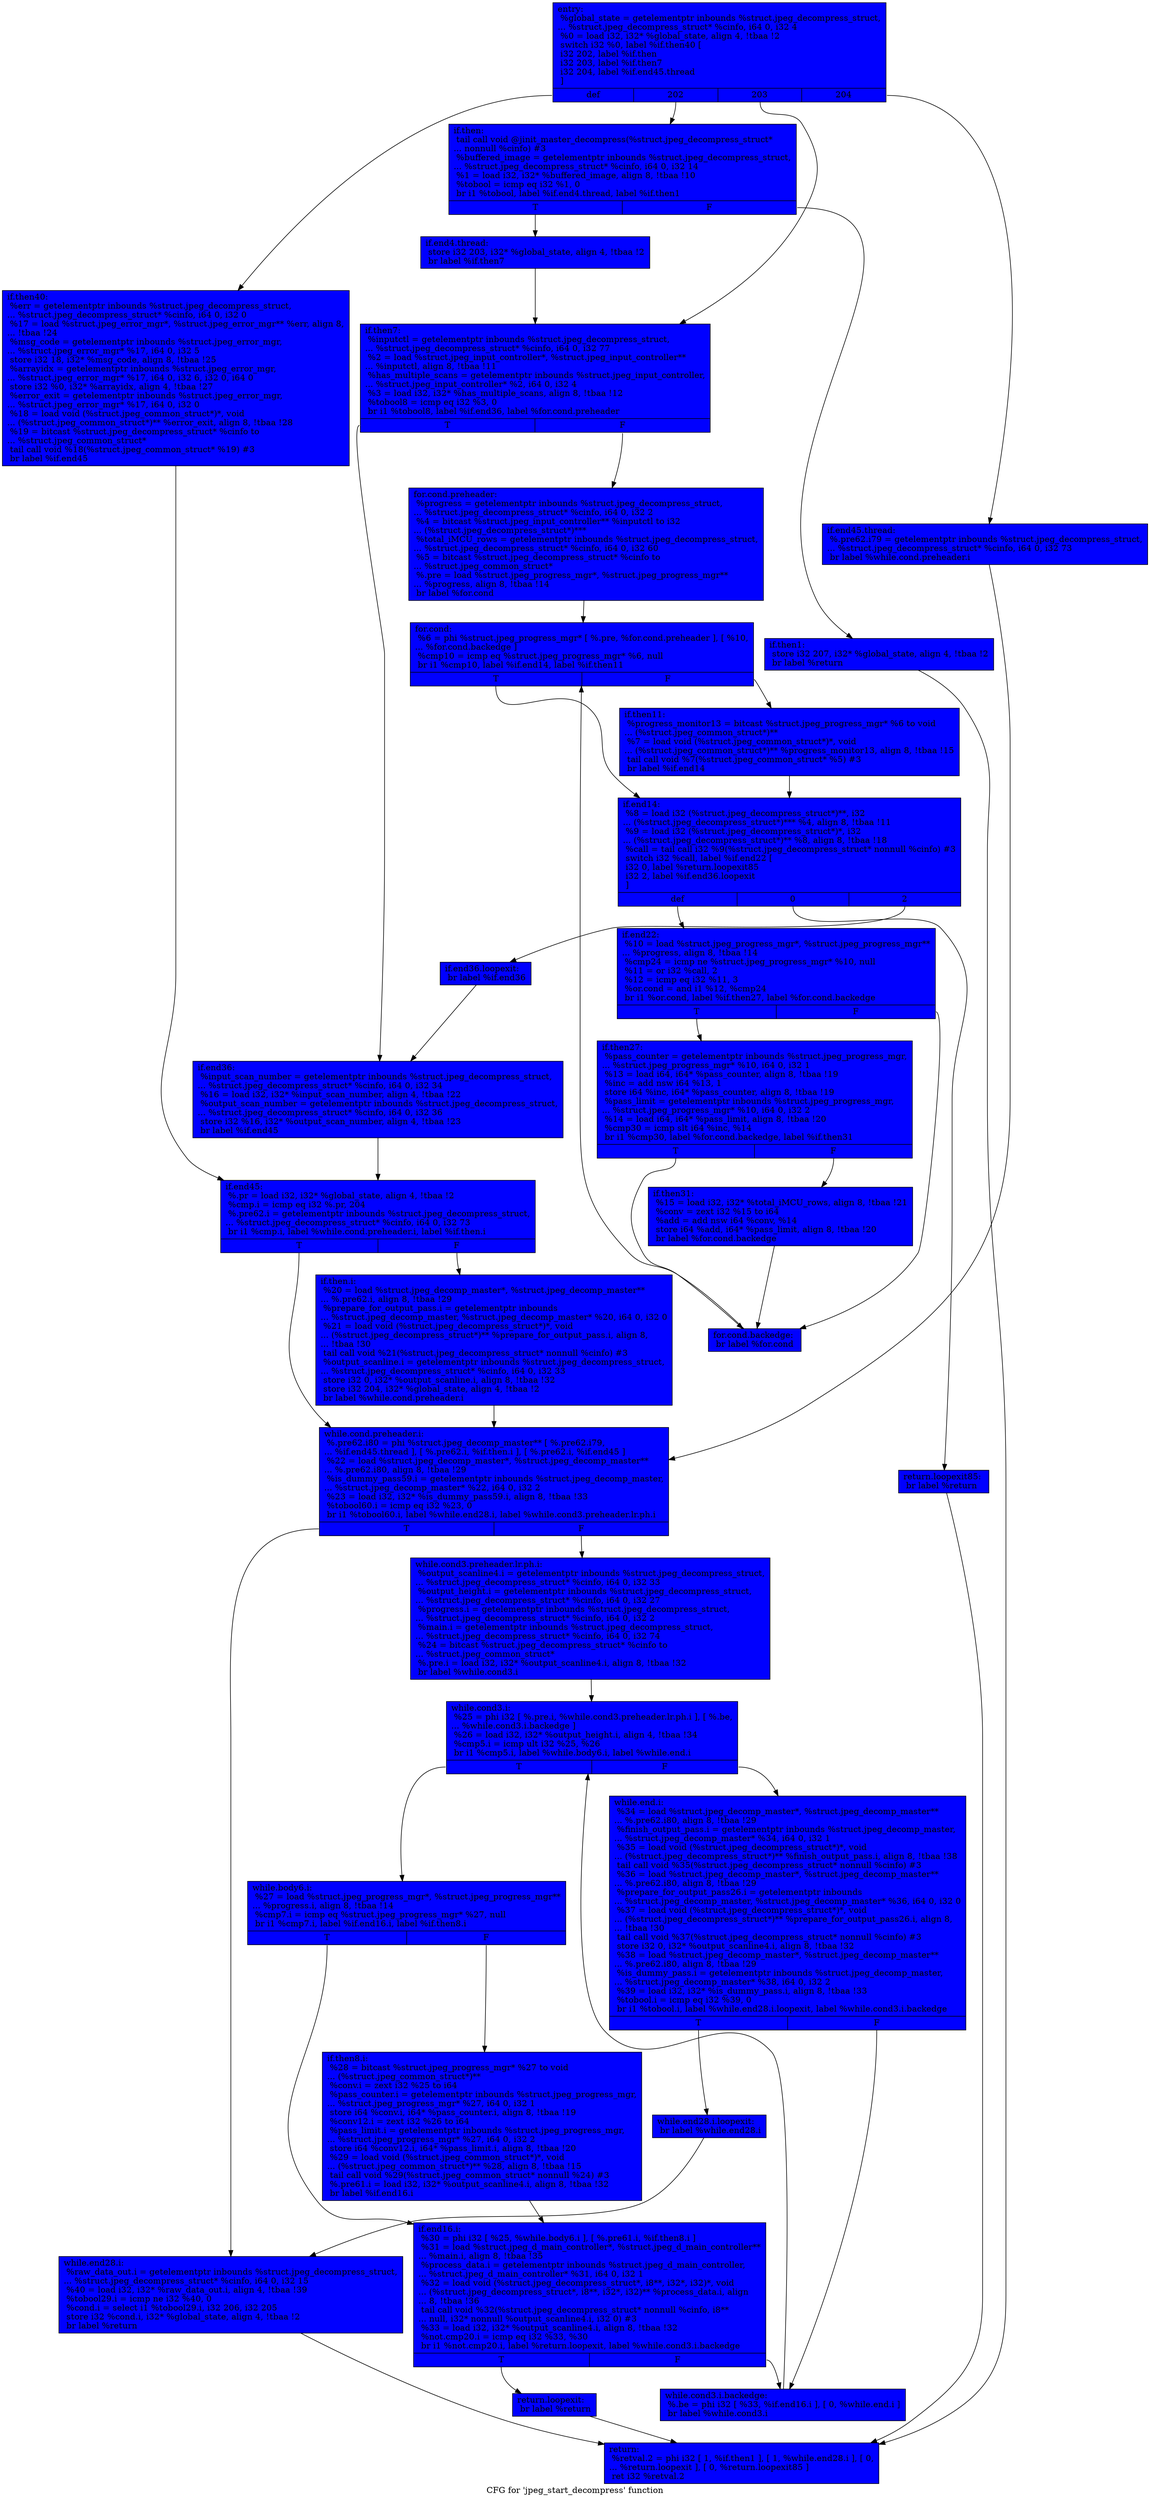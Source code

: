 digraph "CFG for 'jpeg_start_decompress' function" {
	label="CFG for 'jpeg_start_decompress' function";

	Node0x52d0270 [shape=record, style = filled, fillcolor = blue, label="{entry:\l  %global_state = getelementptr inbounds %struct.jpeg_decompress_struct,\l... %struct.jpeg_decompress_struct* %cinfo, i64 0, i32 4\l  %0 = load i32, i32* %global_state, align 4, !tbaa !2\l  switch i32 %0, label %if.then40 [\l    i32 202, label %if.then\l    i32 203, label %if.then7\l    i32 204, label %if.end45.thread\l  ]\l|{<s0>def|<s1>202|<s2>203|<s3>204}}"];
	Node0x52d0270:s0 -> Node0x52d4de0;
	Node0x52d0270:s1 -> Node0x52d4f00;
	Node0x52d0270:s2 -> Node0x52d5010;
	Node0x52d0270:s3 -> Node0x52d5130;
	Node0x52d5130 [shape=record, style = filled, fillcolor = blue, label="{if.end45.thread:                                  \l  %.pre62.i79 = getelementptr inbounds %struct.jpeg_decompress_struct,\l... %struct.jpeg_decompress_struct* %cinfo, i64 0, i32 73\l  br label %while.cond.preheader.i\l}"];
	Node0x52d5130 -> Node0x52d5480;
	Node0x52d4f00 [shape=record, style = filled, fillcolor = blue, label="{if.then:                                          \l  tail call void @jinit_master_decompress(%struct.jpeg_decompress_struct*\l... nonnull %cinfo) #3\l  %buffered_image = getelementptr inbounds %struct.jpeg_decompress_struct,\l... %struct.jpeg_decompress_struct* %cinfo, i64 0, i32 14\l  %1 = load i32, i32* %buffered_image, align 8, !tbaa !10\l  %tobool = icmp eq i32 %1, 0\l  br i1 %tobool, label %if.end4.thread, label %if.then1\l|{<s0>T|<s1>F}}"];
	Node0x52d4f00:s0 -> Node0x52d5b80;
	Node0x52d4f00:s1 -> Node0x52d5c60;
	Node0x52d5c60 [shape=record, style = filled, fillcolor = blue, label="{if.then1:                                         \l  store i32 207, i32* %global_state, align 4, !tbaa !2\l  br label %return\l}"];
	Node0x52d5c60 -> Node0x52d0170;
	Node0x52d5b80 [shape=record, style = filled, fillcolor = blue, label="{if.end4.thread:                                   \l  store i32 203, i32* %global_state, align 4, !tbaa !2\l  br label %if.then7\l}"];
	Node0x52d5b80 -> Node0x52d5010;
	Node0x52d5010 [shape=record, style = filled, fillcolor = blue, label="{if.then7:                                         \l  %inputctl = getelementptr inbounds %struct.jpeg_decompress_struct,\l... %struct.jpeg_decompress_struct* %cinfo, i64 0, i32 77\l  %2 = load %struct.jpeg_input_controller*, %struct.jpeg_input_controller**\l... %inputctl, align 8, !tbaa !11\l  %has_multiple_scans = getelementptr inbounds %struct.jpeg_input_controller,\l... %struct.jpeg_input_controller* %2, i64 0, i32 4\l  %3 = load i32, i32* %has_multiple_scans, align 8, !tbaa !12\l  %tobool8 = icmp eq i32 %3, 0\l  br i1 %tobool8, label %if.end36, label %for.cond.preheader\l|{<s0>T|<s1>F}}"];
	Node0x52d5010:s0 -> Node0x52d6c70;
	Node0x52d5010:s1 -> Node0x52d6d50;
	Node0x52d6d50 [shape=record, style = filled, fillcolor = blue, label="{for.cond.preheader:                               \l  %progress = getelementptr inbounds %struct.jpeg_decompress_struct,\l... %struct.jpeg_decompress_struct* %cinfo, i64 0, i32 2\l  %4 = bitcast %struct.jpeg_input_controller** %inputctl to i32\l... (%struct.jpeg_decompress_struct*)***\l  %total_iMCU_rows = getelementptr inbounds %struct.jpeg_decompress_struct,\l... %struct.jpeg_decompress_struct* %cinfo, i64 0, i32 60\l  %5 = bitcast %struct.jpeg_decompress_struct* %cinfo to\l... %struct.jpeg_common_struct*\l  %.pre = load %struct.jpeg_progress_mgr*, %struct.jpeg_progress_mgr**\l... %progress, align 8, !tbaa !14\l  br label %for.cond\l}"];
	Node0x52d6d50 -> Node0x52d72e0;
	Node0x52d72e0 [shape=record, style = filled, fillcolor = blue, label="{for.cond:                                         \l  %6 = phi %struct.jpeg_progress_mgr* [ %.pre, %for.cond.preheader ], [ %10,\l... %for.cond.backedge ]\l  %cmp10 = icmp eq %struct.jpeg_progress_mgr* %6, null\l  br i1 %cmp10, label %if.end14, label %if.then11\l|{<s0>T|<s1>F}}"];
	Node0x52d72e0:s0 -> Node0x52d5ce0;
	Node0x52d72e0:s1 -> Node0x52d5dc0;
	Node0x52d5dc0 [shape=record, style = filled, fillcolor = blue, label="{if.then11:                                        \l  %progress_monitor13 = bitcast %struct.jpeg_progress_mgr* %6 to void\l... (%struct.jpeg_common_struct*)**\l  %7 = load void (%struct.jpeg_common_struct*)*, void\l... (%struct.jpeg_common_struct*)** %progress_monitor13, align 8, !tbaa !15\l  tail call void %7(%struct.jpeg_common_struct* %5) #3\l  br label %if.end14\l}"];
	Node0x52d5dc0 -> Node0x52d5ce0;
	Node0x52d5ce0 [shape=record, style = filled, fillcolor = blue, label="{if.end14:                                         \l  %8 = load i32 (%struct.jpeg_decompress_struct*)**, i32\l... (%struct.jpeg_decompress_struct*)*** %4, align 8, !tbaa !11\l  %9 = load i32 (%struct.jpeg_decompress_struct*)*, i32\l... (%struct.jpeg_decompress_struct*)** %8, align 8, !tbaa !18\l  %call = tail call i32 %9(%struct.jpeg_decompress_struct* nonnull %cinfo) #3\l  switch i32 %call, label %if.end22 [\l    i32 0, label %return.loopexit85\l    i32 2, label %if.end36.loopexit\l  ]\l|{<s0>def|<s1>0|<s2>2}}"];
	Node0x52d5ce0:s0 -> Node0x52d8ac0;
	Node0x52d5ce0:s1 -> Node0x52d8ba0;
	Node0x52d5ce0:s2 -> Node0x52d8ca0;
	Node0x52d8ac0 [shape=record, style = filled, fillcolor = blue, label="{if.end22:                                         \l  %10 = load %struct.jpeg_progress_mgr*, %struct.jpeg_progress_mgr**\l... %progress, align 8, !tbaa !14\l  %cmp24 = icmp ne %struct.jpeg_progress_mgr* %10, null\l  %11 = or i32 %call, 2\l  %12 = icmp eq i32 %11, 3\l  %or.cond = and i1 %12, %cmp24\l  br i1 %or.cond, label %if.then27, label %for.cond.backedge\l|{<s0>T|<s1>F}}"];
	Node0x52d8ac0:s0 -> Node0x52d96d0;
	Node0x52d8ac0:s1 -> Node0x52d74a0;
	Node0x52d74a0 [shape=record, style = filled, fillcolor = blue, label="{for.cond.backedge:                                \l  br label %for.cond\l}"];
	Node0x52d74a0 -> Node0x52d72e0;
	Node0x52d96d0 [shape=record, style = filled, fillcolor = blue, label="{if.then27:                                        \l  %pass_counter = getelementptr inbounds %struct.jpeg_progress_mgr,\l... %struct.jpeg_progress_mgr* %10, i64 0, i32 1\l  %13 = load i64, i64* %pass_counter, align 8, !tbaa !19\l  %inc = add nsw i64 %13, 1\l  store i64 %inc, i64* %pass_counter, align 8, !tbaa !19\l  %pass_limit = getelementptr inbounds %struct.jpeg_progress_mgr,\l... %struct.jpeg_progress_mgr* %10, i64 0, i32 2\l  %14 = load i64, i64* %pass_limit, align 8, !tbaa !20\l  %cmp30 = icmp slt i64 %inc, %14\l  br i1 %cmp30, label %for.cond.backedge, label %if.then31\l|{<s0>T|<s1>F}}"];
	Node0x52d96d0:s0 -> Node0x52d74a0;
	Node0x52d96d0:s1 -> Node0x52da4c0;
	Node0x52da4c0 [shape=record, style = filled, fillcolor = blue, label="{if.then31:                                        \l  %15 = load i32, i32* %total_iMCU_rows, align 8, !tbaa !21\l  %conv = zext i32 %15 to i64\l  %add = add nsw i64 %conv, %14\l  store i64 %add, i64* %pass_limit, align 8, !tbaa !20\l  br label %for.cond.backedge\l}"];
	Node0x52da4c0 -> Node0x52d74a0;
	Node0x52d8ca0 [shape=record, style = filled, fillcolor = blue, label="{if.end36.loopexit:                                \l  br label %if.end36\l}"];
	Node0x52d8ca0 -> Node0x52d6c70;
	Node0x52d6c70 [shape=record, style = filled, fillcolor = blue, label="{if.end36:                                         \l  %input_scan_number = getelementptr inbounds %struct.jpeg_decompress_struct,\l... %struct.jpeg_decompress_struct* %cinfo, i64 0, i32 34\l  %16 = load i32, i32* %input_scan_number, align 4, !tbaa !22\l  %output_scan_number = getelementptr inbounds %struct.jpeg_decompress_struct,\l... %struct.jpeg_decompress_struct* %cinfo, i64 0, i32 36\l  store i32 %16, i32* %output_scan_number, align 4, !tbaa !23\l  br label %if.end45\l}"];
	Node0x52d6c70 -> Node0x52db500;
	Node0x52d4de0 [shape=record, style = filled, fillcolor = blue, label="{if.then40:                                        \l  %err = getelementptr inbounds %struct.jpeg_decompress_struct,\l... %struct.jpeg_decompress_struct* %cinfo, i64 0, i32 0\l  %17 = load %struct.jpeg_error_mgr*, %struct.jpeg_error_mgr** %err, align 8,\l... !tbaa !24\l  %msg_code = getelementptr inbounds %struct.jpeg_error_mgr,\l... %struct.jpeg_error_mgr* %17, i64 0, i32 5\l  store i32 18, i32* %msg_code, align 8, !tbaa !25\l  %arrayidx = getelementptr inbounds %struct.jpeg_error_mgr,\l... %struct.jpeg_error_mgr* %17, i64 0, i32 6, i32 0, i64 0\l  store i32 %0, i32* %arrayidx, align 4, !tbaa !27\l  %error_exit = getelementptr inbounds %struct.jpeg_error_mgr,\l... %struct.jpeg_error_mgr* %17, i64 0, i32 0\l  %18 = load void (%struct.jpeg_common_struct*)*, void\l... (%struct.jpeg_common_struct*)** %error_exit, align 8, !tbaa !28\l  %19 = bitcast %struct.jpeg_decompress_struct* %cinfo to\l... %struct.jpeg_common_struct*\l  tail call void %18(%struct.jpeg_common_struct* %19) #3\l  br label %if.end45\l}"];
	Node0x52d4de0 -> Node0x52db500;
	Node0x52db500 [shape=record, style = filled, fillcolor = blue, label="{if.end45:                                         \l  %.pr = load i32, i32* %global_state, align 4, !tbaa !2\l  %cmp.i = icmp eq i32 %.pr, 204\l  %.pre62.i = getelementptr inbounds %struct.jpeg_decompress_struct,\l... %struct.jpeg_decompress_struct* %cinfo, i64 0, i32 73\l  br i1 %cmp.i, label %while.cond.preheader.i, label %if.then.i\l|{<s0>T|<s1>F}}"];
	Node0x52db500:s0 -> Node0x52d5480;
	Node0x52db500:s1 -> Node0x52dcac0;
	Node0x52dcac0 [shape=record, style = filled, fillcolor = blue, label="{if.then.i:                                        \l  %20 = load %struct.jpeg_decomp_master*, %struct.jpeg_decomp_master**\l... %.pre62.i, align 8, !tbaa !29\l  %prepare_for_output_pass.i = getelementptr inbounds\l... %struct.jpeg_decomp_master, %struct.jpeg_decomp_master* %20, i64 0, i32 0\l  %21 = load void (%struct.jpeg_decompress_struct*)*, void\l... (%struct.jpeg_decompress_struct*)** %prepare_for_output_pass.i, align 8,\l... !tbaa !30\l  tail call void %21(%struct.jpeg_decompress_struct* nonnull %cinfo) #3\l  %output_scanline.i = getelementptr inbounds %struct.jpeg_decompress_struct,\l... %struct.jpeg_decompress_struct* %cinfo, i64 0, i32 33\l  store i32 0, i32* %output_scanline.i, align 8, !tbaa !32\l  store i32 204, i32* %global_state, align 4, !tbaa !2\l  br label %while.cond.preheader.i\l}"];
	Node0x52dcac0 -> Node0x52d5480;
	Node0x52d5480 [shape=record, style = filled, fillcolor = blue, label="{while.cond.preheader.i:                           \l  %.pre62.i80 = phi %struct.jpeg_decomp_master** [ %.pre62.i79,\l... %if.end45.thread ], [ %.pre62.i, %if.then.i ], [ %.pre62.i, %if.end45 ]\l  %22 = load %struct.jpeg_decomp_master*, %struct.jpeg_decomp_master**\l... %.pre62.i80, align 8, !tbaa !29\l  %is_dummy_pass59.i = getelementptr inbounds %struct.jpeg_decomp_master,\l... %struct.jpeg_decomp_master* %22, i64 0, i32 2\l  %23 = load i32, i32* %is_dummy_pass59.i, align 8, !tbaa !33\l  %tobool60.i = icmp eq i32 %23, 0\l  br i1 %tobool60.i, label %while.end28.i, label %while.cond3.preheader.lr.ph.i\l|{<s0>T|<s1>F}}"];
	Node0x52d5480:s0 -> Node0x52ddea0;
	Node0x52d5480:s1 -> Node0x52ddfb0;
	Node0x52ddfb0 [shape=record, style = filled, fillcolor = blue, label="{while.cond3.preheader.lr.ph.i:                    \l  %output_scanline4.i = getelementptr inbounds %struct.jpeg_decompress_struct,\l... %struct.jpeg_decompress_struct* %cinfo, i64 0, i32 33\l  %output_height.i = getelementptr inbounds %struct.jpeg_decompress_struct,\l... %struct.jpeg_decompress_struct* %cinfo, i64 0, i32 27\l  %progress.i = getelementptr inbounds %struct.jpeg_decompress_struct,\l... %struct.jpeg_decompress_struct* %cinfo, i64 0, i32 2\l  %main.i = getelementptr inbounds %struct.jpeg_decompress_struct,\l... %struct.jpeg_decompress_struct* %cinfo, i64 0, i32 74\l  %24 = bitcast %struct.jpeg_decompress_struct* %cinfo to\l... %struct.jpeg_common_struct*\l  %.pre.i = load i32, i32* %output_scanline4.i, align 8, !tbaa !32\l  br label %while.cond3.i\l}"];
	Node0x52ddfb0 -> Node0x52deb50;
	Node0x52deb50 [shape=record, style = filled, fillcolor = blue, label="{while.cond3.i:                                    \l  %25 = phi i32 [ %.pre.i, %while.cond3.preheader.lr.ph.i ], [ %.be,\l... %while.cond3.i.backedge ]\l  %26 = load i32, i32* %output_height.i, align 4, !tbaa !34\l  %cmp5.i = icmp ult i32 %25, %26\l  br i1 %cmp5.i, label %while.body6.i, label %while.end.i\l|{<s0>T|<s1>F}}"];
	Node0x52deb50:s0 -> Node0x52df0a0;
	Node0x52deb50:s1 -> Node0x52df150;
	Node0x52df0a0 [shape=record, style = filled, fillcolor = blue, label="{while.body6.i:                                    \l  %27 = load %struct.jpeg_progress_mgr*, %struct.jpeg_progress_mgr**\l... %progress.i, align 8, !tbaa !14\l  %cmp7.i = icmp eq %struct.jpeg_progress_mgr* %27, null\l  br i1 %cmp7.i, label %if.end16.i, label %if.then8.i\l|{<s0>T|<s1>F}}"];
	Node0x52df0a0:s0 -> Node0x52df360;
	Node0x52df0a0:s1 -> Node0x52df440;
	Node0x52df440 [shape=record, style = filled, fillcolor = blue, label="{if.then8.i:                                       \l  %28 = bitcast %struct.jpeg_progress_mgr* %27 to void\l... (%struct.jpeg_common_struct*)**\l  %conv.i = zext i32 %25 to i64\l  %pass_counter.i = getelementptr inbounds %struct.jpeg_progress_mgr,\l... %struct.jpeg_progress_mgr* %27, i64 0, i32 1\l  store i64 %conv.i, i64* %pass_counter.i, align 8, !tbaa !19\l  %conv12.i = zext i32 %26 to i64\l  %pass_limit.i = getelementptr inbounds %struct.jpeg_progress_mgr,\l... %struct.jpeg_progress_mgr* %27, i64 0, i32 2\l  store i64 %conv12.i, i64* %pass_limit.i, align 8, !tbaa !20\l  %29 = load void (%struct.jpeg_common_struct*)*, void\l... (%struct.jpeg_common_struct*)** %28, align 8, !tbaa !15\l  tail call void %29(%struct.jpeg_common_struct* nonnull %24) #3\l  %.pre61.i = load i32, i32* %output_scanline4.i, align 8, !tbaa !32\l  br label %if.end16.i\l}"];
	Node0x52df440 -> Node0x52df360;
	Node0x52df360 [shape=record, style = filled, fillcolor = blue, label="{if.end16.i:                                       \l  %30 = phi i32 [ %25, %while.body6.i ], [ %.pre61.i, %if.then8.i ]\l  %31 = load %struct.jpeg_d_main_controller*, %struct.jpeg_d_main_controller**\l... %main.i, align 8, !tbaa !35\l  %process_data.i = getelementptr inbounds %struct.jpeg_d_main_controller,\l... %struct.jpeg_d_main_controller* %31, i64 0, i32 1\l  %32 = load void (%struct.jpeg_decompress_struct*, i8**, i32*, i32)*, void\l... (%struct.jpeg_decompress_struct*, i8**, i32*, i32)** %process_data.i, align\l... 8, !tbaa !36\l  tail call void %32(%struct.jpeg_decompress_struct* nonnull %cinfo, i8**\l... null, i32* nonnull %output_scanline4.i, i32 0) #3\l  %33 = load i32, i32* %output_scanline4.i, align 8, !tbaa !32\l  %not.cmp20.i = icmp eq i32 %33, %30\l  br i1 %not.cmp20.i, label %return.loopexit, label %while.cond3.i.backedge\l|{<s0>T|<s1>F}}"];
	Node0x52df360:s0 -> Node0x52e0a50;
	Node0x52df360:s1 -> Node0x52decf0;
	Node0x52decf0 [shape=record, style = filled, fillcolor = blue, label="{while.cond3.i.backedge:                           \l  %.be = phi i32 [ %33, %if.end16.i ], [ 0, %while.end.i ]\l  br label %while.cond3.i\l}"];
	Node0x52decf0 -> Node0x52deb50;
	Node0x52df150 [shape=record, style = filled, fillcolor = blue, label="{while.end.i:                                      \l  %34 = load %struct.jpeg_decomp_master*, %struct.jpeg_decomp_master**\l... %.pre62.i80, align 8, !tbaa !29\l  %finish_output_pass.i = getelementptr inbounds %struct.jpeg_decomp_master,\l... %struct.jpeg_decomp_master* %34, i64 0, i32 1\l  %35 = load void (%struct.jpeg_decompress_struct*)*, void\l... (%struct.jpeg_decompress_struct*)** %finish_output_pass.i, align 8, !tbaa !38\l  tail call void %35(%struct.jpeg_decompress_struct* nonnull %cinfo) #3\l  %36 = load %struct.jpeg_decomp_master*, %struct.jpeg_decomp_master**\l... %.pre62.i80, align 8, !tbaa !29\l  %prepare_for_output_pass26.i = getelementptr inbounds\l... %struct.jpeg_decomp_master, %struct.jpeg_decomp_master* %36, i64 0, i32 0\l  %37 = load void (%struct.jpeg_decompress_struct*)*, void\l... (%struct.jpeg_decompress_struct*)** %prepare_for_output_pass26.i, align 8,\l... !tbaa !30\l  tail call void %37(%struct.jpeg_decompress_struct* nonnull %cinfo) #3\l  store i32 0, i32* %output_scanline4.i, align 8, !tbaa !32\l  %38 = load %struct.jpeg_decomp_master*, %struct.jpeg_decomp_master**\l... %.pre62.i80, align 8, !tbaa !29\l  %is_dummy_pass.i = getelementptr inbounds %struct.jpeg_decomp_master,\l... %struct.jpeg_decomp_master* %38, i64 0, i32 2\l  %39 = load i32, i32* %is_dummy_pass.i, align 8, !tbaa !33\l  %tobool.i = icmp eq i32 %39, 0\l  br i1 %tobool.i, label %while.end28.i.loopexit, label %while.cond3.i.backedge\l|{<s0>T|<s1>F}}"];
	Node0x52df150:s0 -> Node0x52e20b0;
	Node0x52df150:s1 -> Node0x52decf0;
	Node0x52e20b0 [shape=record, style = filled, fillcolor = blue, label="{while.end28.i.loopexit:                           \l  br label %while.end28.i\l}"];
	Node0x52e20b0 -> Node0x52ddea0;
	Node0x52ddea0 [shape=record, style = filled, fillcolor = blue, label="{while.end28.i:                                    \l  %raw_data_out.i = getelementptr inbounds %struct.jpeg_decompress_struct,\l... %struct.jpeg_decompress_struct* %cinfo, i64 0, i32 15\l  %40 = load i32, i32* %raw_data_out.i, align 4, !tbaa !39\l  %tobool29.i = icmp ne i32 %40, 0\l  %cond.i = select i1 %tobool29.i, i32 206, i32 205\l  store i32 %cond.i, i32* %global_state, align 4, !tbaa !2\l  br label %return\l}"];
	Node0x52ddea0 -> Node0x52d0170;
	Node0x52e0a50 [shape=record, style = filled, fillcolor = blue, label="{return.loopexit:                                  \l  br label %return\l}"];
	Node0x52e0a50 -> Node0x52d0170;
	Node0x52d8ba0 [shape=record, style = filled, fillcolor = blue, label="{return.loopexit85:                                \l  br label %return\l}"];
	Node0x52d8ba0 -> Node0x52d0170;
	Node0x52d0170 [shape=record, style = filled, fillcolor = blue, label="{return:                                           \l  %retval.2 = phi i32 [ 1, %if.then1 ], [ 1, %while.end28.i ], [ 0,\l... %return.loopexit ], [ 0, %return.loopexit85 ]\l  ret i32 %retval.2\l}"];
}
